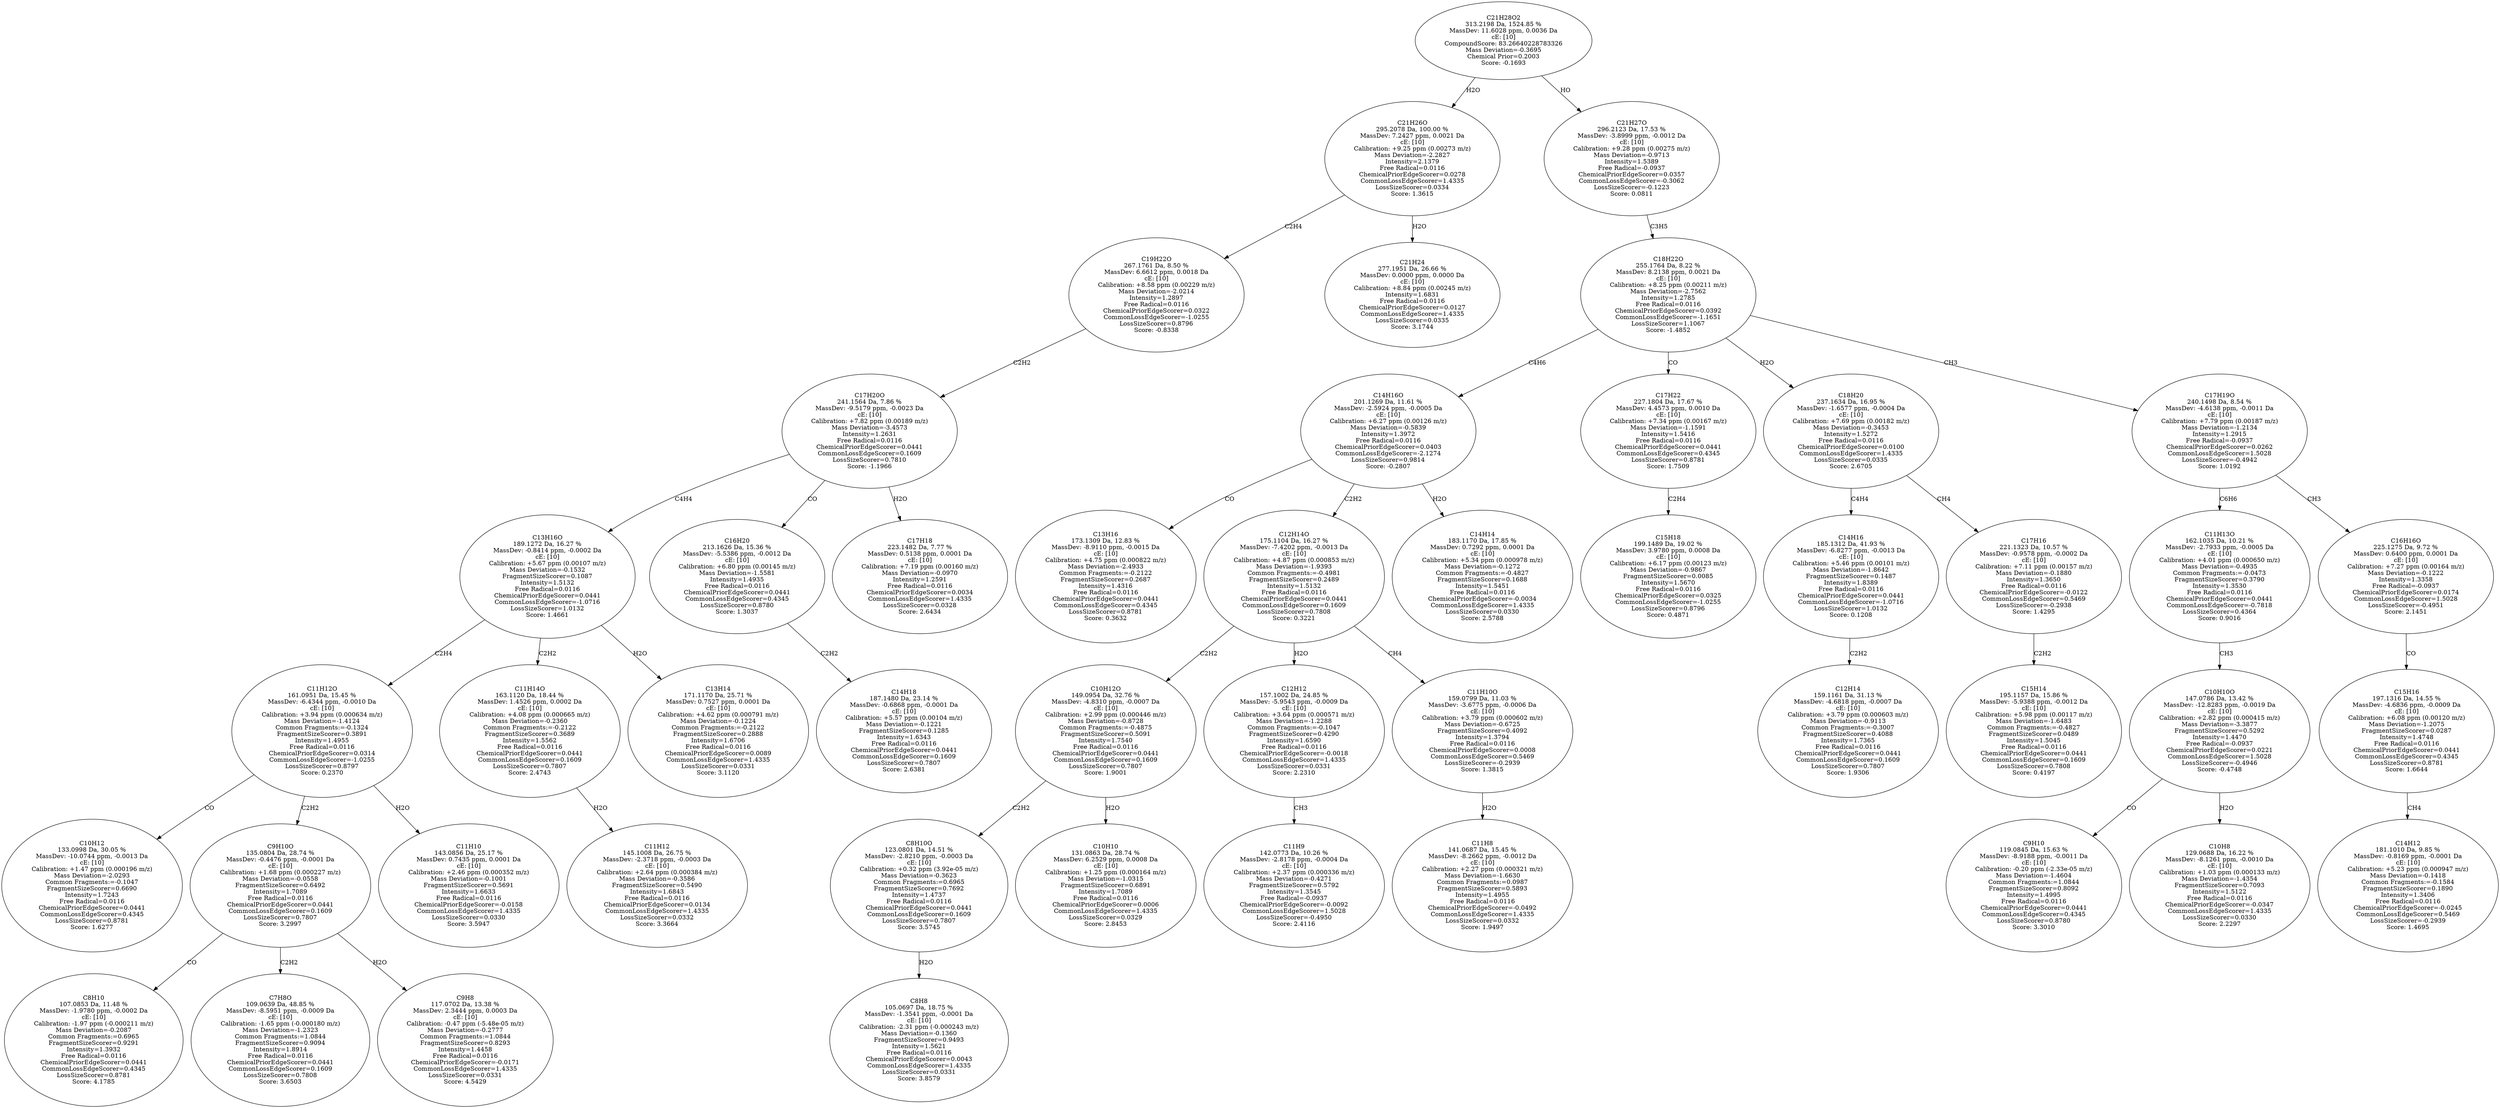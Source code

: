 strict digraph {
v1 [label="C10H12\n133.0998 Da, 30.05 %\nMassDev: -10.0744 ppm, -0.0013 Da\ncE: [10]\nCalibration: +1.47 ppm (0.000196 m/z)\nMass Deviation=-2.0293\nCommon Fragments:=-0.1047\nFragmentSizeScorer=0.6690\nIntensity=1.7243\nFree Radical=0.0116\nChemicalPriorEdgeScorer=0.0441\nCommonLossEdgeScorer=0.4345\nLossSizeScorer=0.8781\nScore: 1.6277"];
v2 [label="C8H10\n107.0853 Da, 11.48 %\nMassDev: -1.9780 ppm, -0.0002 Da\ncE: [10]\nCalibration: -1.97 ppm (-0.000211 m/z)\nMass Deviation=-0.2087\nCommon Fragments:=0.6965\nFragmentSizeScorer=0.9291\nIntensity=1.3932\nFree Radical=0.0116\nChemicalPriorEdgeScorer=0.0441\nCommonLossEdgeScorer=0.4345\nLossSizeScorer=0.8781\nScore: 4.1785"];
v3 [label="C7H8O\n109.0639 Da, 48.85 %\nMassDev: -8.5951 ppm, -0.0009 Da\ncE: [10]\nCalibration: -1.65 ppm (-0.000180 m/z)\nMass Deviation=-1.2323\nCommon Fragments:=1.0844\nFragmentSizeScorer=0.9094\nIntensity=1.8914\nFree Radical=0.0116\nChemicalPriorEdgeScorer=0.0441\nCommonLossEdgeScorer=0.1609\nLossSizeScorer=0.7808\nScore: 3.6503"];
v4 [label="C9H8\n117.0702 Da, 13.38 %\nMassDev: 2.3444 ppm, 0.0003 Da\ncE: [10]\nCalibration: -0.47 ppm (-5.48e-05 m/z)\nMass Deviation=-0.2777\nCommon Fragments:=1.0844\nFragmentSizeScorer=0.8293\nIntensity=1.4458\nFree Radical=0.0116\nChemicalPriorEdgeScorer=-0.0171\nCommonLossEdgeScorer=1.4335\nLossSizeScorer=0.0331\nScore: 4.5429"];
v5 [label="C9H10O\n135.0804 Da, 28.74 %\nMassDev: -0.4476 ppm, -0.0001 Da\ncE: [10]\nCalibration: +1.68 ppm (0.000227 m/z)\nMass Deviation=-0.0558\nFragmentSizeScorer=0.6492\nIntensity=1.7089\nFree Radical=0.0116\nChemicalPriorEdgeScorer=0.0441\nCommonLossEdgeScorer=0.1609\nLossSizeScorer=0.7807\nScore: 3.2997"];
v6 [label="C11H10\n143.0856 Da, 25.17 %\nMassDev: 0.7435 ppm, 0.0001 Da\ncE: [10]\nCalibration: +2.46 ppm (0.000352 m/z)\nMass Deviation=-0.1001\nFragmentSizeScorer=0.5691\nIntensity=1.6633\nFree Radical=0.0116\nChemicalPriorEdgeScorer=-0.0158\nCommonLossEdgeScorer=1.4335\nLossSizeScorer=0.0330\nScore: 3.5947"];
v7 [label="C11H12O\n161.0951 Da, 15.45 %\nMassDev: -6.4344 ppm, -0.0010 Da\ncE: [10]\nCalibration: +3.94 ppm (0.000634 m/z)\nMass Deviation=-1.4124\nCommon Fragments:=-0.1324\nFragmentSizeScorer=0.3891\nIntensity=1.4955\nFree Radical=0.0116\nChemicalPriorEdgeScorer=0.0314\nCommonLossEdgeScorer=-1.0255\nLossSizeScorer=0.8797\nScore: 0.2370"];
v8 [label="C11H12\n145.1008 Da, 26.75 %\nMassDev: -2.3718 ppm, -0.0003 Da\ncE: [10]\nCalibration: +2.64 ppm (0.000384 m/z)\nMass Deviation=-0.3586\nFragmentSizeScorer=0.5490\nIntensity=1.6843\nFree Radical=0.0116\nChemicalPriorEdgeScorer=0.0134\nCommonLossEdgeScorer=1.4335\nLossSizeScorer=0.0332\nScore: 3.3664"];
v9 [label="C11H14O\n163.1120 Da, 18.44 %\nMassDev: 1.4526 ppm, 0.0002 Da\ncE: [10]\nCalibration: +4.08 ppm (0.000665 m/z)\nMass Deviation=-0.2360\nCommon Fragments:=-0.2122\nFragmentSizeScorer=0.3689\nIntensity=1.5562\nFree Radical=0.0116\nChemicalPriorEdgeScorer=0.0441\nCommonLossEdgeScorer=0.1609\nLossSizeScorer=0.7807\nScore: 2.4743"];
v10 [label="C13H14\n171.1170 Da, 25.71 %\nMassDev: 0.7527 ppm, 0.0001 Da\ncE: [10]\nCalibration: +4.62 ppm (0.000791 m/z)\nMass Deviation=-0.1224\nCommon Fragments:=-0.2122\nFragmentSizeScorer=0.2888\nIntensity=1.6706\nFree Radical=0.0116\nChemicalPriorEdgeScorer=0.0089\nCommonLossEdgeScorer=1.4335\nLossSizeScorer=0.0331\nScore: 3.1120"];
v11 [label="C13H16O\n189.1272 Da, 16.27 %\nMassDev: -0.8414 ppm, -0.0002 Da\ncE: [10]\nCalibration: +5.67 ppm (0.00107 m/z)\nMass Deviation=-0.1532\nFragmentSizeScorer=0.1087\nIntensity=1.5132\nFree Radical=0.0116\nChemicalPriorEdgeScorer=0.0441\nCommonLossEdgeScorer=-1.0716\nLossSizeScorer=1.0132\nScore: 1.4661"];
v12 [label="C14H18\n187.1480 Da, 23.14 %\nMassDev: -0.6868 ppm, -0.0001 Da\ncE: [10]\nCalibration: +5.57 ppm (0.00104 m/z)\nMass Deviation=-0.1221\nFragmentSizeScorer=0.1285\nIntensity=1.6343\nFree Radical=0.0116\nChemicalPriorEdgeScorer=0.0441\nCommonLossEdgeScorer=0.1609\nLossSizeScorer=0.7807\nScore: 2.6381"];
v13 [label="C16H20\n213.1626 Da, 15.36 %\nMassDev: -5.5386 ppm, -0.0012 Da\ncE: [10]\nCalibration: +6.80 ppm (0.00145 m/z)\nMass Deviation=-1.5581\nIntensity=1.4935\nFree Radical=0.0116\nChemicalPriorEdgeScorer=0.0441\nCommonLossEdgeScorer=0.4345\nLossSizeScorer=0.8780\nScore: 1.3037"];
v14 [label="C17H18\n223.1482 Da, 7.77 %\nMassDev: 0.5138 ppm, 0.0001 Da\ncE: [10]\nCalibration: +7.19 ppm (0.00160 m/z)\nMass Deviation=-0.0970\nIntensity=1.2591\nFree Radical=0.0116\nChemicalPriorEdgeScorer=0.0034\nCommonLossEdgeScorer=1.4335\nLossSizeScorer=0.0328\nScore: 2.6434"];
v15 [label="C17H20O\n241.1564 Da, 7.86 %\nMassDev: -9.5179 ppm, -0.0023 Da\ncE: [10]\nCalibration: +7.82 ppm (0.00189 m/z)\nMass Deviation=-3.4573\nIntensity=1.2631\nFree Radical=0.0116\nChemicalPriorEdgeScorer=0.0441\nCommonLossEdgeScorer=0.1609\nLossSizeScorer=0.7810\nScore: -1.1966"];
v16 [label="C19H22O\n267.1761 Da, 8.50 %\nMassDev: 6.6612 ppm, 0.0018 Da\ncE: [10]\nCalibration: +8.58 ppm (0.00229 m/z)\nMass Deviation=-2.0214\nIntensity=1.2897\nFree Radical=0.0116\nChemicalPriorEdgeScorer=0.0322\nCommonLossEdgeScorer=-1.0255\nLossSizeScorer=0.8796\nScore: -0.8338"];
v17 [label="C21H24\n277.1951 Da, 26.66 %\nMassDev: 0.0000 ppm, 0.0000 Da\ncE: [10]\nCalibration: +8.84 ppm (0.00245 m/z)\nIntensity=1.6831\nFree Radical=0.0116\nChemicalPriorEdgeScorer=0.0127\nCommonLossEdgeScorer=1.4335\nLossSizeScorer=0.0335\nScore: 3.1744"];
v18 [label="C21H26O\n295.2078 Da, 100.00 %\nMassDev: 7.2427 ppm, 0.0021 Da\ncE: [10]\nCalibration: +9.25 ppm (0.00273 m/z)\nMass Deviation=-2.2827\nIntensity=2.1379\nFree Radical=0.0116\nChemicalPriorEdgeScorer=0.0278\nCommonLossEdgeScorer=1.4335\nLossSizeScorer=0.0334\nScore: 1.3615"];
v19 [label="C13H16\n173.1309 Da, 12.83 %\nMassDev: -8.9110 ppm, -0.0015 Da\ncE: [10]\nCalibration: +4.75 ppm (0.000822 m/z)\nMass Deviation=-2.4933\nCommon Fragments:=-0.2122\nFragmentSizeScorer=0.2687\nIntensity=1.4316\nFree Radical=0.0116\nChemicalPriorEdgeScorer=0.0441\nCommonLossEdgeScorer=0.4345\nLossSizeScorer=0.8781\nScore: 0.3632"];
v20 [label="C8H8\n105.0697 Da, 18.75 %\nMassDev: -1.3541 ppm, -0.0001 Da\ncE: [10]\nCalibration: -2.31 ppm (-0.000243 m/z)\nMass Deviation=-0.1360\nFragmentSizeScorer=0.9493\nIntensity=1.5621\nFree Radical=0.0116\nChemicalPriorEdgeScorer=0.0043\nCommonLossEdgeScorer=1.4335\nLossSizeScorer=0.0331\nScore: 3.8579"];
v21 [label="C8H10O\n123.0801 Da, 14.51 %\nMassDev: -2.8210 ppm, -0.0003 Da\ncE: [10]\nCalibration: +0.32 ppm (3.92e-05 m/z)\nMass Deviation=-0.3623\nCommon Fragments:=0.6965\nFragmentSizeScorer=0.7692\nIntensity=1.4737\nFree Radical=0.0116\nChemicalPriorEdgeScorer=0.0441\nCommonLossEdgeScorer=0.1609\nLossSizeScorer=0.7807\nScore: 3.5745"];
v22 [label="C10H10\n131.0863 Da, 28.74 %\nMassDev: 6.2529 ppm, 0.0008 Da\ncE: [10]\nCalibration: +1.25 ppm (0.000164 m/z)\nMass Deviation=-1.0315\nFragmentSizeScorer=0.6891\nIntensity=1.7089\nFree Radical=0.0116\nChemicalPriorEdgeScorer=0.0006\nCommonLossEdgeScorer=1.4335\nLossSizeScorer=0.0329\nScore: 2.8453"];
v23 [label="C10H12O\n149.0954 Da, 32.76 %\nMassDev: -4.8310 ppm, -0.0007 Da\ncE: [10]\nCalibration: +2.99 ppm (0.000446 m/z)\nMass Deviation=-0.8728\nCommon Fragments:=-0.4875\nFragmentSizeScorer=0.5091\nIntensity=1.7540\nFree Radical=0.0116\nChemicalPriorEdgeScorer=0.0441\nCommonLossEdgeScorer=0.1609\nLossSizeScorer=0.7807\nScore: 1.9001"];
v24 [label="C11H9\n142.0773 Da, 10.26 %\nMassDev: -2.8178 ppm, -0.0004 Da\ncE: [10]\nCalibration: +2.37 ppm (0.000336 m/z)\nMass Deviation=-0.4271\nFragmentSizeScorer=0.5792\nIntensity=1.3545\nFree Radical=-0.0937\nChemicalPriorEdgeScorer=-0.0092\nCommonLossEdgeScorer=1.5028\nLossSizeScorer=-0.4950\nScore: 2.4116"];
v25 [label="C12H12\n157.1002 Da, 24.85 %\nMassDev: -5.9543 ppm, -0.0009 Da\ncE: [10]\nCalibration: +3.64 ppm (0.000571 m/z)\nMass Deviation=-1.2288\nCommon Fragments:=-0.1047\nFragmentSizeScorer=0.4290\nIntensity=1.6590\nFree Radical=0.0116\nChemicalPriorEdgeScorer=-0.0018\nCommonLossEdgeScorer=1.4335\nLossSizeScorer=0.0331\nScore: 2.2310"];
v26 [label="C11H8\n141.0687 Da, 15.45 %\nMassDev: -8.2662 ppm, -0.0012 Da\ncE: [10]\nCalibration: +2.27 ppm (0.000321 m/z)\nMass Deviation=-1.6630\nCommon Fragments:=0.0987\nFragmentSizeScorer=0.5893\nIntensity=1.4955\nFree Radical=0.0116\nChemicalPriorEdgeScorer=-0.0492\nCommonLossEdgeScorer=1.4335\nLossSizeScorer=0.0332\nScore: 1.9497"];
v27 [label="C11H10O\n159.0799 Da, 11.03 %\nMassDev: -3.6775 ppm, -0.0006 Da\ncE: [10]\nCalibration: +3.79 ppm (0.000602 m/z)\nMass Deviation=-0.6725\nFragmentSizeScorer=0.4092\nIntensity=1.3794\nFree Radical=0.0116\nChemicalPriorEdgeScorer=0.0008\nCommonLossEdgeScorer=0.5469\nLossSizeScorer=-0.2939\nScore: 1.3815"];
v28 [label="C12H14O\n175.1104 Da, 16.27 %\nMassDev: -7.4202 ppm, -0.0013 Da\ncE: [10]\nCalibration: +4.87 ppm (0.000853 m/z)\nMass Deviation=-1.9393\nCommon Fragments:=-0.4981\nFragmentSizeScorer=0.2489\nIntensity=1.5132\nFree Radical=0.0116\nChemicalPriorEdgeScorer=0.0441\nCommonLossEdgeScorer=0.1609\nLossSizeScorer=0.7808\nScore: 0.3221"];
v29 [label="C14H14\n183.1170 Da, 17.85 %\nMassDev: 0.7292 ppm, 0.0001 Da\ncE: [10]\nCalibration: +5.34 ppm (0.000978 m/z)\nMass Deviation=-0.1272\nCommon Fragments:=-0.4827\nFragmentSizeScorer=0.1688\nIntensity=1.5451\nFree Radical=0.0116\nChemicalPriorEdgeScorer=-0.0034\nCommonLossEdgeScorer=1.4335\nLossSizeScorer=0.0330\nScore: 2.5788"];
v30 [label="C14H16O\n201.1269 Da, 11.61 %\nMassDev: -2.5924 ppm, -0.0005 Da\ncE: [10]\nCalibration: +6.27 ppm (0.00126 m/z)\nMass Deviation=-0.5839\nIntensity=1.3972\nFree Radical=0.0116\nChemicalPriorEdgeScorer=0.0403\nCommonLossEdgeScorer=-2.1274\nLossSizeScorer=0.9814\nScore: -0.2807"];
v31 [label="C15H18\n199.1489 Da, 19.02 %\nMassDev: 3.9780 ppm, 0.0008 Da\ncE: [10]\nCalibration: +6.17 ppm (0.00123 m/z)\nMass Deviation=-0.9867\nFragmentSizeScorer=0.0085\nIntensity=1.5670\nFree Radical=0.0116\nChemicalPriorEdgeScorer=0.0325\nCommonLossEdgeScorer=-1.0255\nLossSizeScorer=0.8796\nScore: 0.4871"];
v32 [label="C17H22\n227.1804 Da, 17.67 %\nMassDev: 4.4573 ppm, 0.0010 Da\ncE: [10]\nCalibration: +7.34 ppm (0.00167 m/z)\nMass Deviation=-1.1591\nIntensity=1.5416\nFree Radical=0.0116\nChemicalPriorEdgeScorer=0.0441\nCommonLossEdgeScorer=0.4345\nLossSizeScorer=0.8781\nScore: 1.7509"];
v33 [label="C12H14\n159.1161 Da, 31.13 %\nMassDev: -4.6818 ppm, -0.0007 Da\ncE: [10]\nCalibration: +3.79 ppm (0.000603 m/z)\nMass Deviation=-0.9113\nCommon Fragments:=-0.3007\nFragmentSizeScorer=0.4088\nIntensity=1.7365\nFree Radical=0.0116\nChemicalPriorEdgeScorer=0.0441\nCommonLossEdgeScorer=0.1609\nLossSizeScorer=0.7807\nScore: 1.9306"];
v34 [label="C14H16\n185.1312 Da, 41.93 %\nMassDev: -6.8277 ppm, -0.0013 Da\ncE: [10]\nCalibration: +5.46 ppm (0.00101 m/z)\nMass Deviation=-1.8642\nFragmentSizeScorer=0.1487\nIntensity=1.8389\nFree Radical=0.0116\nChemicalPriorEdgeScorer=0.0441\nCommonLossEdgeScorer=-1.0716\nLossSizeScorer=1.0132\nScore: 0.1208"];
v35 [label="C15H14\n195.1157 Da, 15.86 %\nMassDev: -5.9388 ppm, -0.0012 Da\ncE: [10]\nCalibration: +5.98 ppm (0.00117 m/z)\nMass Deviation=-1.6483\nCommon Fragments:=-0.4827\nFragmentSizeScorer=0.0489\nIntensity=1.5045\nFree Radical=0.0116\nChemicalPriorEdgeScorer=0.0441\nCommonLossEdgeScorer=0.1609\nLossSizeScorer=0.7808\nScore: 0.4197"];
v36 [label="C17H16\n221.1323 Da, 10.57 %\nMassDev: -0.9578 ppm, -0.0002 Da\ncE: [10]\nCalibration: +7.11 ppm (0.00157 m/z)\nMass Deviation=-0.1880\nIntensity=1.3650\nFree Radical=0.0116\nChemicalPriorEdgeScorer=-0.0122\nCommonLossEdgeScorer=0.5469\nLossSizeScorer=-0.2938\nScore: 1.4295"];
v37 [label="C18H20\n237.1634 Da, 16.95 %\nMassDev: -1.6577 ppm, -0.0004 Da\ncE: [10]\nCalibration: +7.69 ppm (0.00182 m/z)\nMass Deviation=-0.3453\nIntensity=1.5272\nFree Radical=0.0116\nChemicalPriorEdgeScorer=0.0100\nCommonLossEdgeScorer=1.4335\nLossSizeScorer=0.0335\nScore: 2.6705"];
v38 [label="C9H10\n119.0845 Da, 15.63 %\nMassDev: -8.9188 ppm, -0.0011 Da\ncE: [10]\nCalibration: -0.20 ppm (-2.33e-05 m/z)\nMass Deviation=-1.4604\nCommon Fragments:=1.0844\nFragmentSizeScorer=0.8092\nIntensity=1.4995\nFree Radical=0.0116\nChemicalPriorEdgeScorer=0.0441\nCommonLossEdgeScorer=0.4345\nLossSizeScorer=0.8780\nScore: 3.3010"];
v39 [label="C10H8\n129.0688 Da, 16.22 %\nMassDev: -8.1261 ppm, -0.0010 Da\ncE: [10]\nCalibration: +1.03 ppm (0.000133 m/z)\nMass Deviation=-1.4354\nFragmentSizeScorer=0.7093\nIntensity=1.5122\nFree Radical=0.0116\nChemicalPriorEdgeScorer=-0.0347\nCommonLossEdgeScorer=1.4335\nLossSizeScorer=0.0330\nScore: 2.2297"];
v40 [label="C10H10O\n147.0786 Da, 13.42 %\nMassDev: -12.8283 ppm, -0.0019 Da\ncE: [10]\nCalibration: +2.82 ppm (0.000415 m/z)\nMass Deviation=-3.3877\nFragmentSizeScorer=0.5292\nIntensity=1.4470\nFree Radical=-0.0937\nChemicalPriorEdgeScorer=0.0221\nCommonLossEdgeScorer=1.5028\nLossSizeScorer=-0.4946\nScore: -0.4748"];
v41 [label="C11H13O\n162.1035 Da, 10.21 %\nMassDev: -2.7933 ppm, -0.0005 Da\ncE: [10]\nCalibration: +4.01 ppm (0.000650 m/z)\nMass Deviation=-0.4935\nCommon Fragments:=-0.0473\nFragmentSizeScorer=0.3790\nIntensity=1.3530\nFree Radical=0.0116\nChemicalPriorEdgeScorer=0.0441\nCommonLossEdgeScorer=-0.7818\nLossSizeScorer=0.4364\nScore: 0.9016"];
v42 [label="C14H12\n181.1010 Da, 9.85 %\nMassDev: -0.8169 ppm, -0.0001 Da\ncE: [10]\nCalibration: +5.23 ppm (0.000947 m/z)\nMass Deviation=-0.1418\nCommon Fragments:=-0.1584\nFragmentSizeScorer=0.1890\nIntensity=1.3406\nFree Radical=0.0116\nChemicalPriorEdgeScorer=-0.0245\nCommonLossEdgeScorer=0.5469\nLossSizeScorer=-0.2939\nScore: 1.4695"];
v43 [label="C15H16\n197.1316 Da, 14.55 %\nMassDev: -4.6836 ppm, -0.0009 Da\ncE: [10]\nCalibration: +6.08 ppm (0.00120 m/z)\nMass Deviation=-1.2075\nFragmentSizeScorer=0.0287\nIntensity=1.4748\nFree Radical=0.0116\nChemicalPriorEdgeScorer=0.0441\nCommonLossEdgeScorer=0.4345\nLossSizeScorer=0.8781\nScore: 1.6644"];
v44 [label="C16H16O\n225.1275 Da, 9.72 %\nMassDev: 0.6400 ppm, 0.0001 Da\ncE: [10]\nCalibration: +7.27 ppm (0.00164 m/z)\nMass Deviation=-0.1222\nIntensity=1.3358\nFree Radical=-0.0937\nChemicalPriorEdgeScorer=0.0174\nCommonLossEdgeScorer=1.5028\nLossSizeScorer=-0.4951\nScore: 2.1451"];
v45 [label="C17H19O\n240.1498 Da, 8.54 %\nMassDev: -4.6138 ppm, -0.0011 Da\ncE: [10]\nCalibration: +7.79 ppm (0.00187 m/z)\nMass Deviation=-1.2134\nIntensity=1.2915\nFree Radical=-0.0937\nChemicalPriorEdgeScorer=0.0262\nCommonLossEdgeScorer=1.5028\nLossSizeScorer=-0.4942\nScore: 1.0192"];
v46 [label="C18H22O\n255.1764 Da, 8.22 %\nMassDev: 8.2138 ppm, 0.0021 Da\ncE: [10]\nCalibration: +8.25 ppm (0.00211 m/z)\nMass Deviation=-2.7562\nIntensity=1.2785\nFree Radical=0.0116\nChemicalPriorEdgeScorer=0.0392\nCommonLossEdgeScorer=-1.1651\nLossSizeScorer=1.1067\nScore: -1.4852"];
v47 [label="C21H27O\n296.2123 Da, 17.53 %\nMassDev: -3.8999 ppm, -0.0012 Da\ncE: [10]\nCalibration: +9.28 ppm (0.00275 m/z)\nMass Deviation=-0.9713\nIntensity=1.5389\nFree Radical=-0.0937\nChemicalPriorEdgeScorer=0.0357\nCommonLossEdgeScorer=-0.3062\nLossSizeScorer=-0.1223\nScore: 0.0811"];
v48 [label="C21H28O2\n313.2198 Da, 1524.85 %\nMassDev: 11.6028 ppm, 0.0036 Da\ncE: [10]\nCompoundScore: 83.26640228783326\nMass Deviation=-0.3695\nChemical Prior=0.2003\nScore: -0.1693"];
v7 -> v1 [label="CO"];
v5 -> v2 [label="CO"];
v5 -> v3 [label="C2H2"];
v5 -> v4 [label="H2O"];
v7 -> v5 [label="C2H2"];
v7 -> v6 [label="H2O"];
v11 -> v7 [label="C2H4"];
v9 -> v8 [label="H2O"];
v11 -> v9 [label="C2H2"];
v11 -> v10 [label="H2O"];
v15 -> v11 [label="C4H4"];
v13 -> v12 [label="C2H2"];
v15 -> v13 [label="CO"];
v15 -> v14 [label="H2O"];
v16 -> v15 [label="C2H2"];
v18 -> v16 [label="C2H4"];
v18 -> v17 [label="H2O"];
v48 -> v18 [label="H2O"];
v30 -> v19 [label="CO"];
v21 -> v20 [label="H2O"];
v23 -> v21 [label="C2H2"];
v23 -> v22 [label="H2O"];
v28 -> v23 [label="C2H2"];
v25 -> v24 [label="CH3"];
v28 -> v25 [label="H2O"];
v27 -> v26 [label="H2O"];
v28 -> v27 [label="CH4"];
v30 -> v28 [label="C2H2"];
v30 -> v29 [label="H2O"];
v46 -> v30 [label="C4H6"];
v32 -> v31 [label="C2H4"];
v46 -> v32 [label="CO"];
v34 -> v33 [label="C2H2"];
v37 -> v34 [label="C4H4"];
v36 -> v35 [label="C2H2"];
v37 -> v36 [label="CH4"];
v46 -> v37 [label="H2O"];
v40 -> v38 [label="CO"];
v40 -> v39 [label="H2O"];
v41 -> v40 [label="CH3"];
v45 -> v41 [label="C6H6"];
v43 -> v42 [label="CH4"];
v44 -> v43 [label="CO"];
v45 -> v44 [label="CH3"];
v46 -> v45 [label="CH3"];
v47 -> v46 [label="C3H5"];
v48 -> v47 [label="HO"];
}